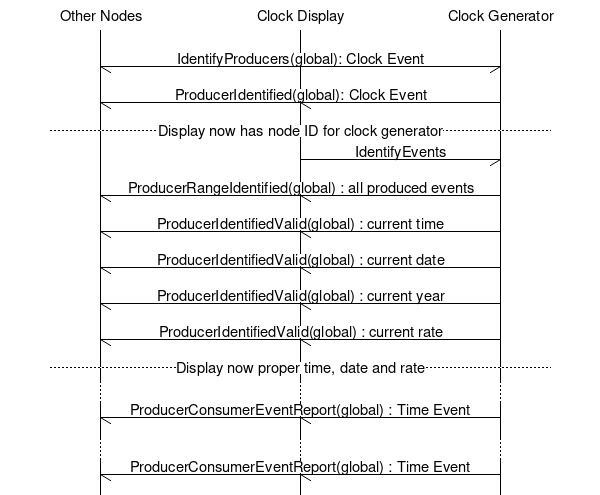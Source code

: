 # MSC for a clock display starting up
msc {
  hscale = "1";

  o [label = "Other Nodes"], d [ label="Clock Display" ], g [ label="Clock Generator"]  ;

   # Small gap 
   |||;
   
  d->* [ label = "IdentifyProducers(global): Clock Event" ] ;
  g->* [ label = "ProducerIdentified(global): Clock Event" ] ;
  
  --- [ label = "Display now has node ID for clock generator" ] ;
  
  d->g [ label = "IdentifyEvents" ] ;
  g->* [ label = "ProducerRangeIdentified(global) : all produced events" ] ;
  g->* [ label = "ProducerIdentifiedValid(global) : current time" ] ;
  g->* [ label = "ProducerIdentifiedValid(global) : current date" ] ;
  g->* [ label = "ProducerIdentifiedValid(global) : current year" ] ;
  g->* [ label = "ProducerIdentifiedValid(global) : current rate" ] ;

  --- [ label = "Display now proper time, date and rate" ] ;

  ... ;
  g->* [ label = "ProducerConsumerEventReport(global) : Time Event" ] ;
  ... ;
  g->* [ label = "ProducerConsumerEventReport(global) : Time Event" ] ;
  
}
